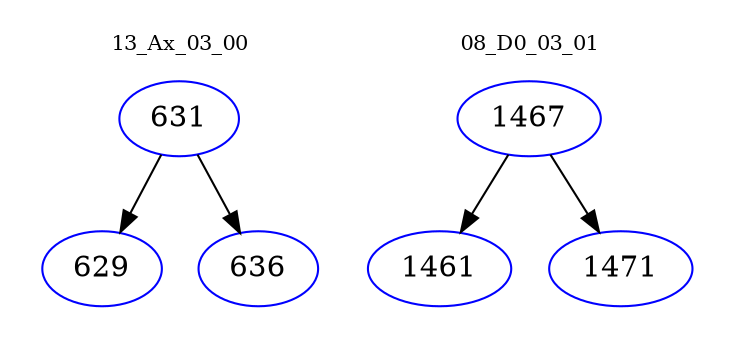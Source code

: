 digraph{
subgraph cluster_0 {
color = white
label = "13_Ax_03_00";
fontsize=10;
T0_631 [label="631", color="blue"]
T0_631 -> T0_629 [color="black"]
T0_629 [label="629", color="blue"]
T0_631 -> T0_636 [color="black"]
T0_636 [label="636", color="blue"]
}
subgraph cluster_1 {
color = white
label = "08_D0_03_01";
fontsize=10;
T1_1467 [label="1467", color="blue"]
T1_1467 -> T1_1461 [color="black"]
T1_1461 [label="1461", color="blue"]
T1_1467 -> T1_1471 [color="black"]
T1_1471 [label="1471", color="blue"]
}
}
